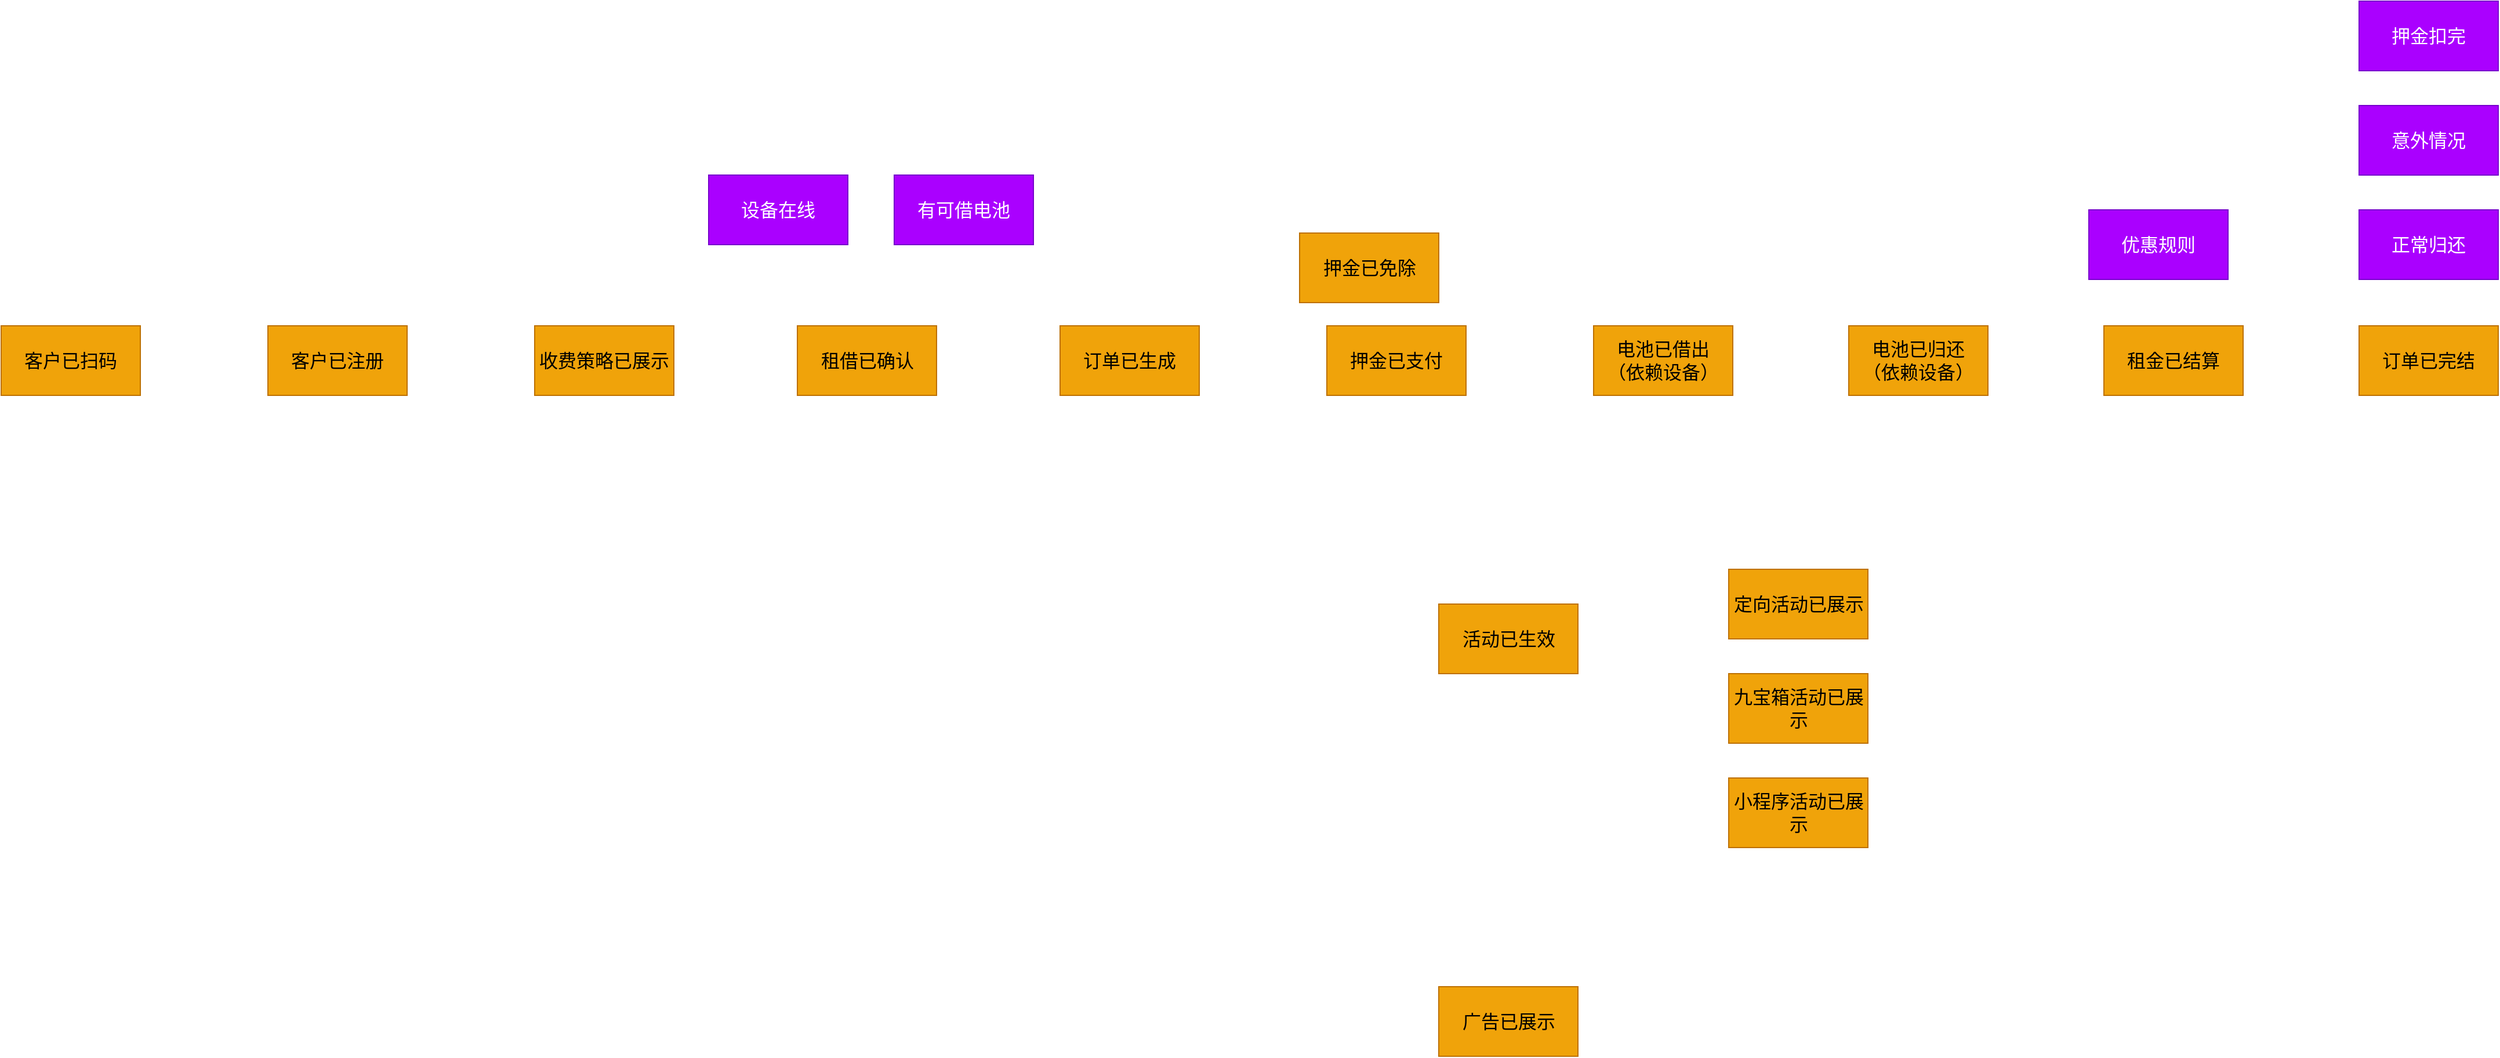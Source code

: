 <mxfile version="12.2.9" type="github" pages="1">
  <diagram id="S-L6qJafo1AaRCqfo0ar" name="Page-1">
    <mxGraphModel dx="3608" dy="950" grid="1" gridSize="10" guides="1" tooltips="1" connect="1" arrows="1" fold="1" page="1" pageScale="1" pageWidth="827" pageHeight="1169" math="0" shadow="0">
      <root>
        <mxCell id="0"/>
        <mxCell id="1" parent="0"/>
        <mxCell id="1Kwhp8gOCEwcugElnqpb-1" value="客户已注册" style="rounded=0;whiteSpace=wrap;html=1;strokeColor=#BD7000;fillColor=#f0a30a;fontSize=16;" vertex="1" parent="1">
          <mxGeometry x="-890" y="400" width="120" height="60" as="geometry"/>
        </mxCell>
        <mxCell id="1Kwhp8gOCEwcugElnqpb-2" value="客户已扫码" style="rounded=0;whiteSpace=wrap;html=1;strokeColor=#BD7000;fillColor=#f0a30a;fontSize=16;" vertex="1" parent="1">
          <mxGeometry x="-1120" y="400" width="120" height="60" as="geometry"/>
        </mxCell>
        <mxCell id="1Kwhp8gOCEwcugElnqpb-3" value="押金已支付" style="rounded=0;whiteSpace=wrap;html=1;strokeColor=#BD7000;fillColor=#f0a30a;fontSize=16;" vertex="1" parent="1">
          <mxGeometry x="23" y="400" width="120" height="60" as="geometry"/>
        </mxCell>
        <mxCell id="1Kwhp8gOCEwcugElnqpb-4" value="电池已借出&lt;br&gt;（依赖设备）" style="rounded=0;whiteSpace=wrap;html=1;strokeColor=#BD7000;fillColor=#f0a30a;fontSize=16;" vertex="1" parent="1">
          <mxGeometry x="253" y="400" width="120" height="60" as="geometry"/>
        </mxCell>
        <mxCell id="1Kwhp8gOCEwcugElnqpb-5" value="电池已归还&lt;br&gt;（依赖设备）" style="rounded=0;whiteSpace=wrap;html=1;strokeColor=#BD7000;fillColor=#f0a30a;fontSize=16;" vertex="1" parent="1">
          <mxGeometry x="473" y="400" width="120" height="60" as="geometry"/>
        </mxCell>
        <mxCell id="1Kwhp8gOCEwcugElnqpb-6" value="订单已生成" style="rounded=0;whiteSpace=wrap;html=1;strokeColor=#BD7000;fillColor=#f0a30a;fontSize=16;" vertex="1" parent="1">
          <mxGeometry x="-207" y="400" width="120" height="60" as="geometry"/>
        </mxCell>
        <mxCell id="1Kwhp8gOCEwcugElnqpb-7" value="租金已结算" style="rounded=0;whiteSpace=wrap;html=1;strokeColor=#BD7000;fillColor=#f0a30a;fontSize=16;" vertex="1" parent="1">
          <mxGeometry x="693" y="400" width="120" height="60" as="geometry"/>
        </mxCell>
        <mxCell id="1Kwhp8gOCEwcugElnqpb-8" value="订单已完结" style="rounded=0;whiteSpace=wrap;html=1;strokeColor=#BD7000;fillColor=#f0a30a;fontSize=16;" vertex="1" parent="1">
          <mxGeometry x="913" y="400" width="120" height="60" as="geometry"/>
        </mxCell>
        <mxCell id="1Kwhp8gOCEwcugElnqpb-9" value="设备在线" style="rounded=0;whiteSpace=wrap;html=1;strokeColor=#7700CC;fillColor=#aa00ff;fontSize=16;fontColor=#ffffff;" vertex="1" parent="1">
          <mxGeometry x="-510" y="270" width="120" height="60" as="geometry"/>
        </mxCell>
        <mxCell id="1Kwhp8gOCEwcugElnqpb-10" value="有可借电池" style="rounded=0;whiteSpace=wrap;html=1;strokeColor=#7700CC;fillColor=#aa00ff;fontSize=16;fontColor=#ffffff;" vertex="1" parent="1">
          <mxGeometry x="-350" y="270" width="120" height="60" as="geometry"/>
        </mxCell>
        <mxCell id="1Kwhp8gOCEwcugElnqpb-11" value="押金已免除" style="rounded=0;whiteSpace=wrap;html=1;strokeColor=#BD7000;fillColor=#f0a30a;fontSize=16;" vertex="1" parent="1">
          <mxGeometry x="-0.5" y="320" width="120" height="60" as="geometry"/>
        </mxCell>
        <mxCell id="1Kwhp8gOCEwcugElnqpb-12" value="收费策略已展示" style="rounded=0;whiteSpace=wrap;html=1;strokeColor=#BD7000;fillColor=#f0a30a;fontSize=16;" vertex="1" parent="1">
          <mxGeometry x="-660" y="400" width="120" height="60" as="geometry"/>
        </mxCell>
        <mxCell id="1Kwhp8gOCEwcugElnqpb-13" value="广告已展示" style="rounded=0;whiteSpace=wrap;html=1;strokeColor=#BD7000;fillColor=#f0a30a;fontSize=16;" vertex="1" parent="1">
          <mxGeometry x="119.5" y="970" width="120" height="60" as="geometry"/>
        </mxCell>
        <mxCell id="1Kwhp8gOCEwcugElnqpb-14" value="活动已生效" style="rounded=0;whiteSpace=wrap;html=1;strokeColor=#BD7000;fillColor=#f0a30a;fontSize=16;" vertex="1" parent="1">
          <mxGeometry x="119.5" y="640" width="120" height="60" as="geometry"/>
        </mxCell>
        <mxCell id="1Kwhp8gOCEwcugElnqpb-15" value="定向活动已展示" style="rounded=0;whiteSpace=wrap;html=1;strokeColor=#BD7000;fillColor=#f0a30a;fontSize=16;" vertex="1" parent="1">
          <mxGeometry x="369.5" y="610" width="120" height="60" as="geometry"/>
        </mxCell>
        <mxCell id="1Kwhp8gOCEwcugElnqpb-16" value="九宝箱活动已展示" style="rounded=0;whiteSpace=wrap;html=1;strokeColor=#BD7000;fillColor=#f0a30a;fontSize=16;" vertex="1" parent="1">
          <mxGeometry x="369.5" y="700" width="120" height="60" as="geometry"/>
        </mxCell>
        <mxCell id="1Kwhp8gOCEwcugElnqpb-17" value="小程序活动已展示" style="rounded=0;whiteSpace=wrap;html=1;strokeColor=#BD7000;fillColor=#f0a30a;fontSize=16;" vertex="1" parent="1">
          <mxGeometry x="369.5" y="790" width="120" height="60" as="geometry"/>
        </mxCell>
        <mxCell id="1Kwhp8gOCEwcugElnqpb-18" value="租借已确认" style="rounded=0;whiteSpace=wrap;html=1;strokeColor=#BD7000;fillColor=#f0a30a;fontSize=16;" vertex="1" parent="1">
          <mxGeometry x="-433.5" y="400" width="120" height="60" as="geometry"/>
        </mxCell>
        <mxCell id="1Kwhp8gOCEwcugElnqpb-19" value="优惠规则" style="rounded=0;whiteSpace=wrap;html=1;strokeColor=#7700CC;fillColor=#aa00ff;fontSize=16;fontColor=#ffffff;" vertex="1" parent="1">
          <mxGeometry x="680" y="300" width="120" height="60" as="geometry"/>
        </mxCell>
        <mxCell id="1Kwhp8gOCEwcugElnqpb-20" value="正常归还" style="rounded=0;whiteSpace=wrap;html=1;strokeColor=#7700CC;fillColor=#aa00ff;fontSize=16;fontColor=#ffffff;" vertex="1" parent="1">
          <mxGeometry x="913" y="300" width="120" height="60" as="geometry"/>
        </mxCell>
        <mxCell id="1Kwhp8gOCEwcugElnqpb-21" value="意外情况" style="rounded=0;whiteSpace=wrap;html=1;strokeColor=#7700CC;fillColor=#aa00ff;fontSize=16;fontColor=#ffffff;" vertex="1" parent="1">
          <mxGeometry x="913" y="210" width="120" height="60" as="geometry"/>
        </mxCell>
        <mxCell id="1Kwhp8gOCEwcugElnqpb-22" value="押金扣完" style="rounded=0;whiteSpace=wrap;html=1;strokeColor=#7700CC;fillColor=#aa00ff;fontSize=16;fontColor=#ffffff;" vertex="1" parent="1">
          <mxGeometry x="913" y="120" width="120" height="60" as="geometry"/>
        </mxCell>
      </root>
    </mxGraphModel>
  </diagram>
</mxfile>
